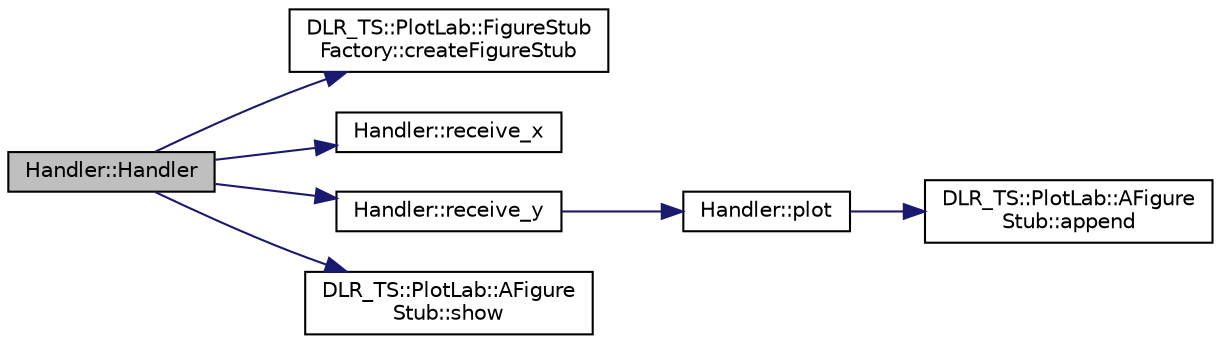 digraph "Handler::Handler"
{
 // LATEX_PDF_SIZE
  edge [fontname="Helvetica",fontsize="10",labelfontname="Helvetica",labelfontsize="10"];
  node [fontname="Helvetica",fontsize="10",shape=record];
  rankdir="LR";
  Node1 [label="Handler::Handler",height=0.2,width=0.4,color="black", fillcolor="grey75", style="filled", fontcolor="black",tooltip=" "];
  Node1 -> Node2 [color="midnightblue",fontsize="10",style="solid",fontname="Helvetica"];
  Node2 [label="DLR_TS::PlotLab::FigureStub\lFactory::createFigureStub",height=0.2,width=0.4,color="black", fillcolor="white", style="filled",URL="$classDLR__TS_1_1PlotLab_1_1FigureStubFactory.html#a842dc9d218e8433f3443a08d47cfd6cc",tooltip=" "];
  Node1 -> Node3 [color="midnightblue",fontsize="10",style="solid",fontname="Helvetica"];
  Node3 [label="Handler::receive_x",height=0.2,width=0.4,color="black", fillcolor="white", style="filled",URL="$classHandler.html#a8002d213fcc25d6f08898126c6e55a3e",tooltip=" "];
  Node1 -> Node4 [color="midnightblue",fontsize="10",style="solid",fontname="Helvetica"];
  Node4 [label="Handler::receive_y",height=0.2,width=0.4,color="black", fillcolor="white", style="filled",URL="$classHandler.html#a57f24c07db2aaf2cf072258b9718cda3",tooltip=" "];
  Node4 -> Node5 [color="midnightblue",fontsize="10",style="solid",fontname="Helvetica"];
  Node5 [label="Handler::plot",height=0.2,width=0.4,color="black", fillcolor="white", style="filled",URL="$classHandler.html#a80e6be5a979317bdeb9bd706e5f2e00e",tooltip=" "];
  Node5 -> Node6 [color="midnightblue",fontsize="10",style="solid",fontname="Helvetica"];
  Node6 [label="DLR_TS::PlotLab::AFigure\lStub::append",height=0.2,width=0.4,color="black", fillcolor="white", style="filled",URL="$classDLR__TS_1_1PlotLab_1_1AFigureStub.html#a4da398fda2c19ea3ca5b4b289d785942",tooltip=" "];
  Node1 -> Node7 [color="midnightblue",fontsize="10",style="solid",fontname="Helvetica"];
  Node7 [label="DLR_TS::PlotLab::AFigure\lStub::show",height=0.2,width=0.4,color="black", fillcolor="white", style="filled",URL="$classDLR__TS_1_1PlotLab_1_1AFigureStub.html#aaf1a1edc084b34e18315896c3f248695",tooltip=" "];
}
